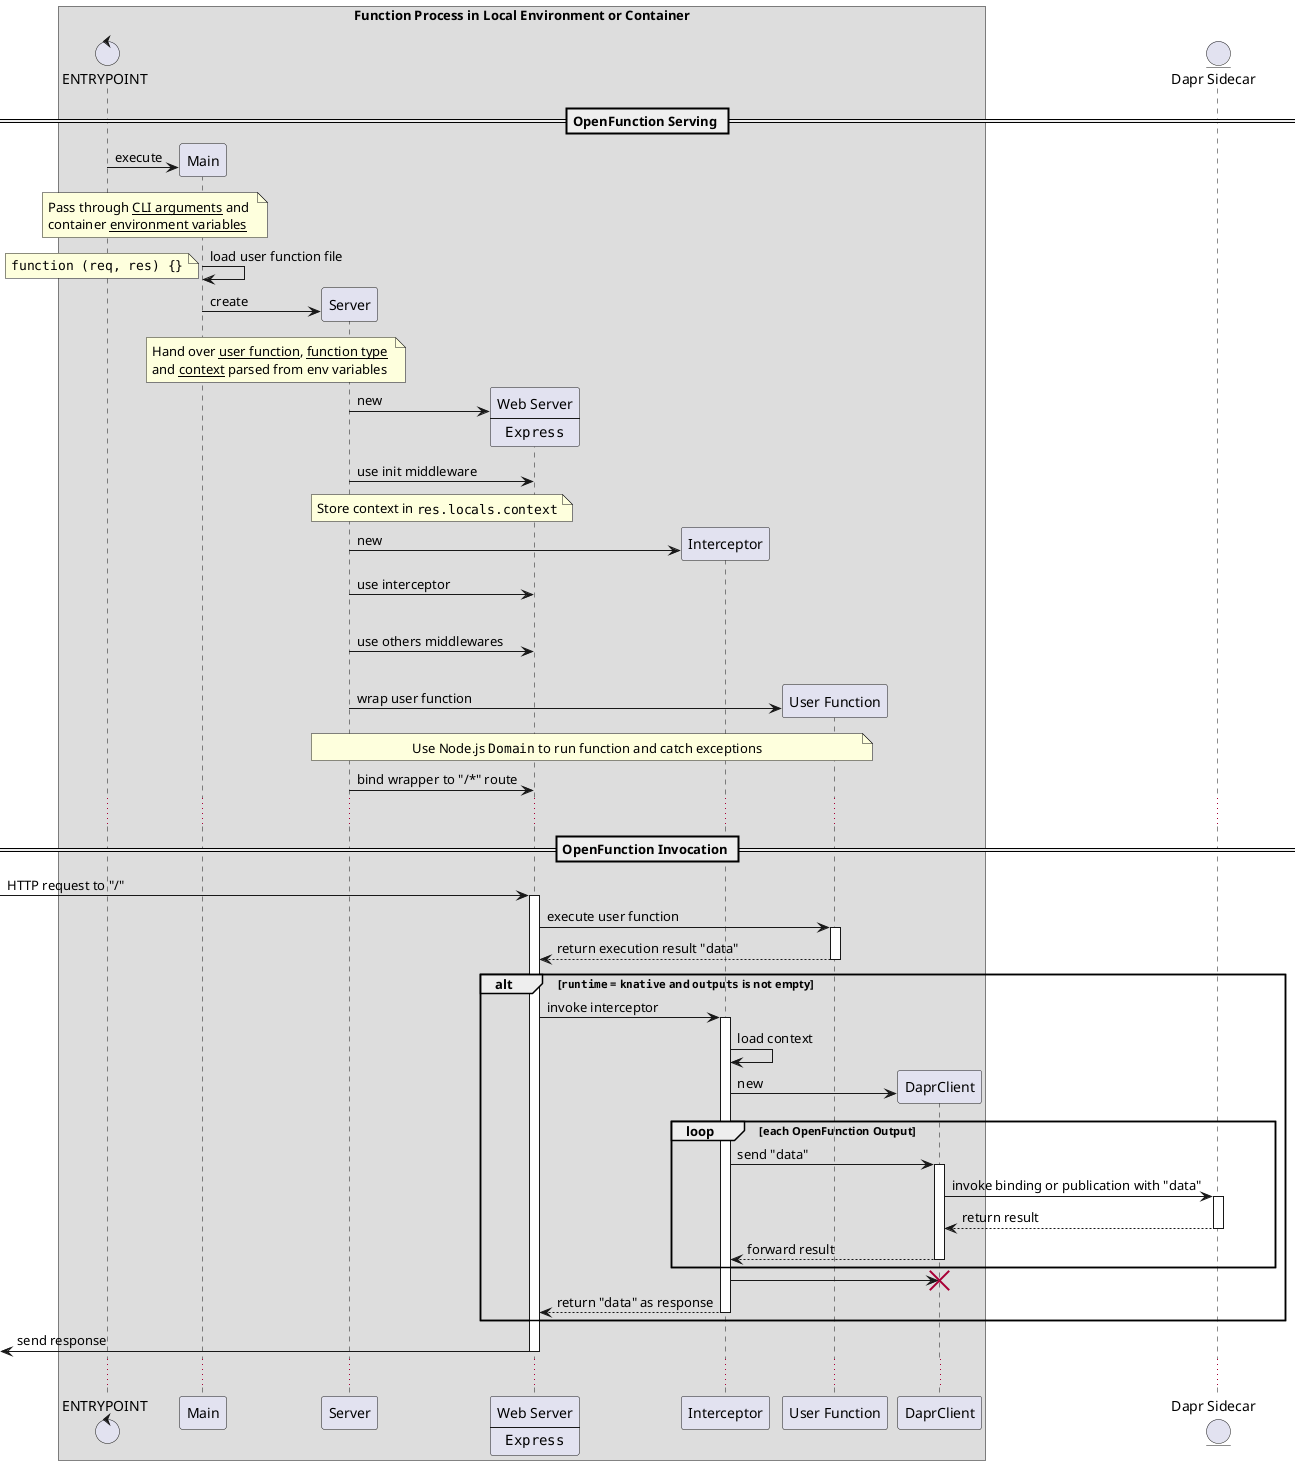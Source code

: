 @startuml HTTP Binding

box Function Process in Local Environment or Container
control ENTRYPOINT
participant Main
participant Server
participant Express [
  Web Server
  ----
  ""Express""
]
participant Interceptor
participant "User Function" as UserFunction
participant DaprClient
end box

entity "Dapr Sidecar " as DaprSidecar

== OpenFunction Serving ==

ENTRYPOINT -> Main ** : execute
note over ENTRYPOINT, Main: Pass through __CLI arguments__ and \ncontainer __environment variables__

Main -> Main : load user function file
note left: ""function (req, res) {}"" 

Main -> Server ** : create
note over Main, Server: Hand over __user function__, __function type__ \nand __context__ parsed from env variables 

Server -> Express ** : new

Server -> Express : use init middleware
note over Server, Express: Store context in ""res.locals.context""

Server -> Interceptor ** : new
Server -> Express : use interceptor
|||
Server -> Express : use others middlewares
|||
Server -> UserFunction ** : wrap user function
note over Server, UserFunction: Use Node.js ""Domain"" to run function and catch exceptions  
Server -> Express : bind wrapper to "/*" route

...

== OpenFunction Invocation ==

[-> Express ++ : HTTP request to "/"

Express -> UserFunction ++ : execute user function
UserFunction --> Express -- : return execution result "data"

alt ""runtime"" = ""knative"" and ""outputs"" is not empty
  Express -> Interceptor ++ : invoke interceptor

  Interceptor -> Interceptor : load context
  Interceptor -> DaprClient ** : new

  loop each OpenFunction Output 
    Interceptor -> DaprClient ++ : send "data"

    DaprClient -> DaprSidecar ++ : invoke binding or publication with "data"
    DaprSidecar --> DaprClient -- : return result 

    DaprClient --> Interceptor -- : forward result
  end

  Interceptor -> DaprClient !!
  Interceptor --> Express -- : return "data" as response
end

[<- Express -- : send response

...

@enduml
